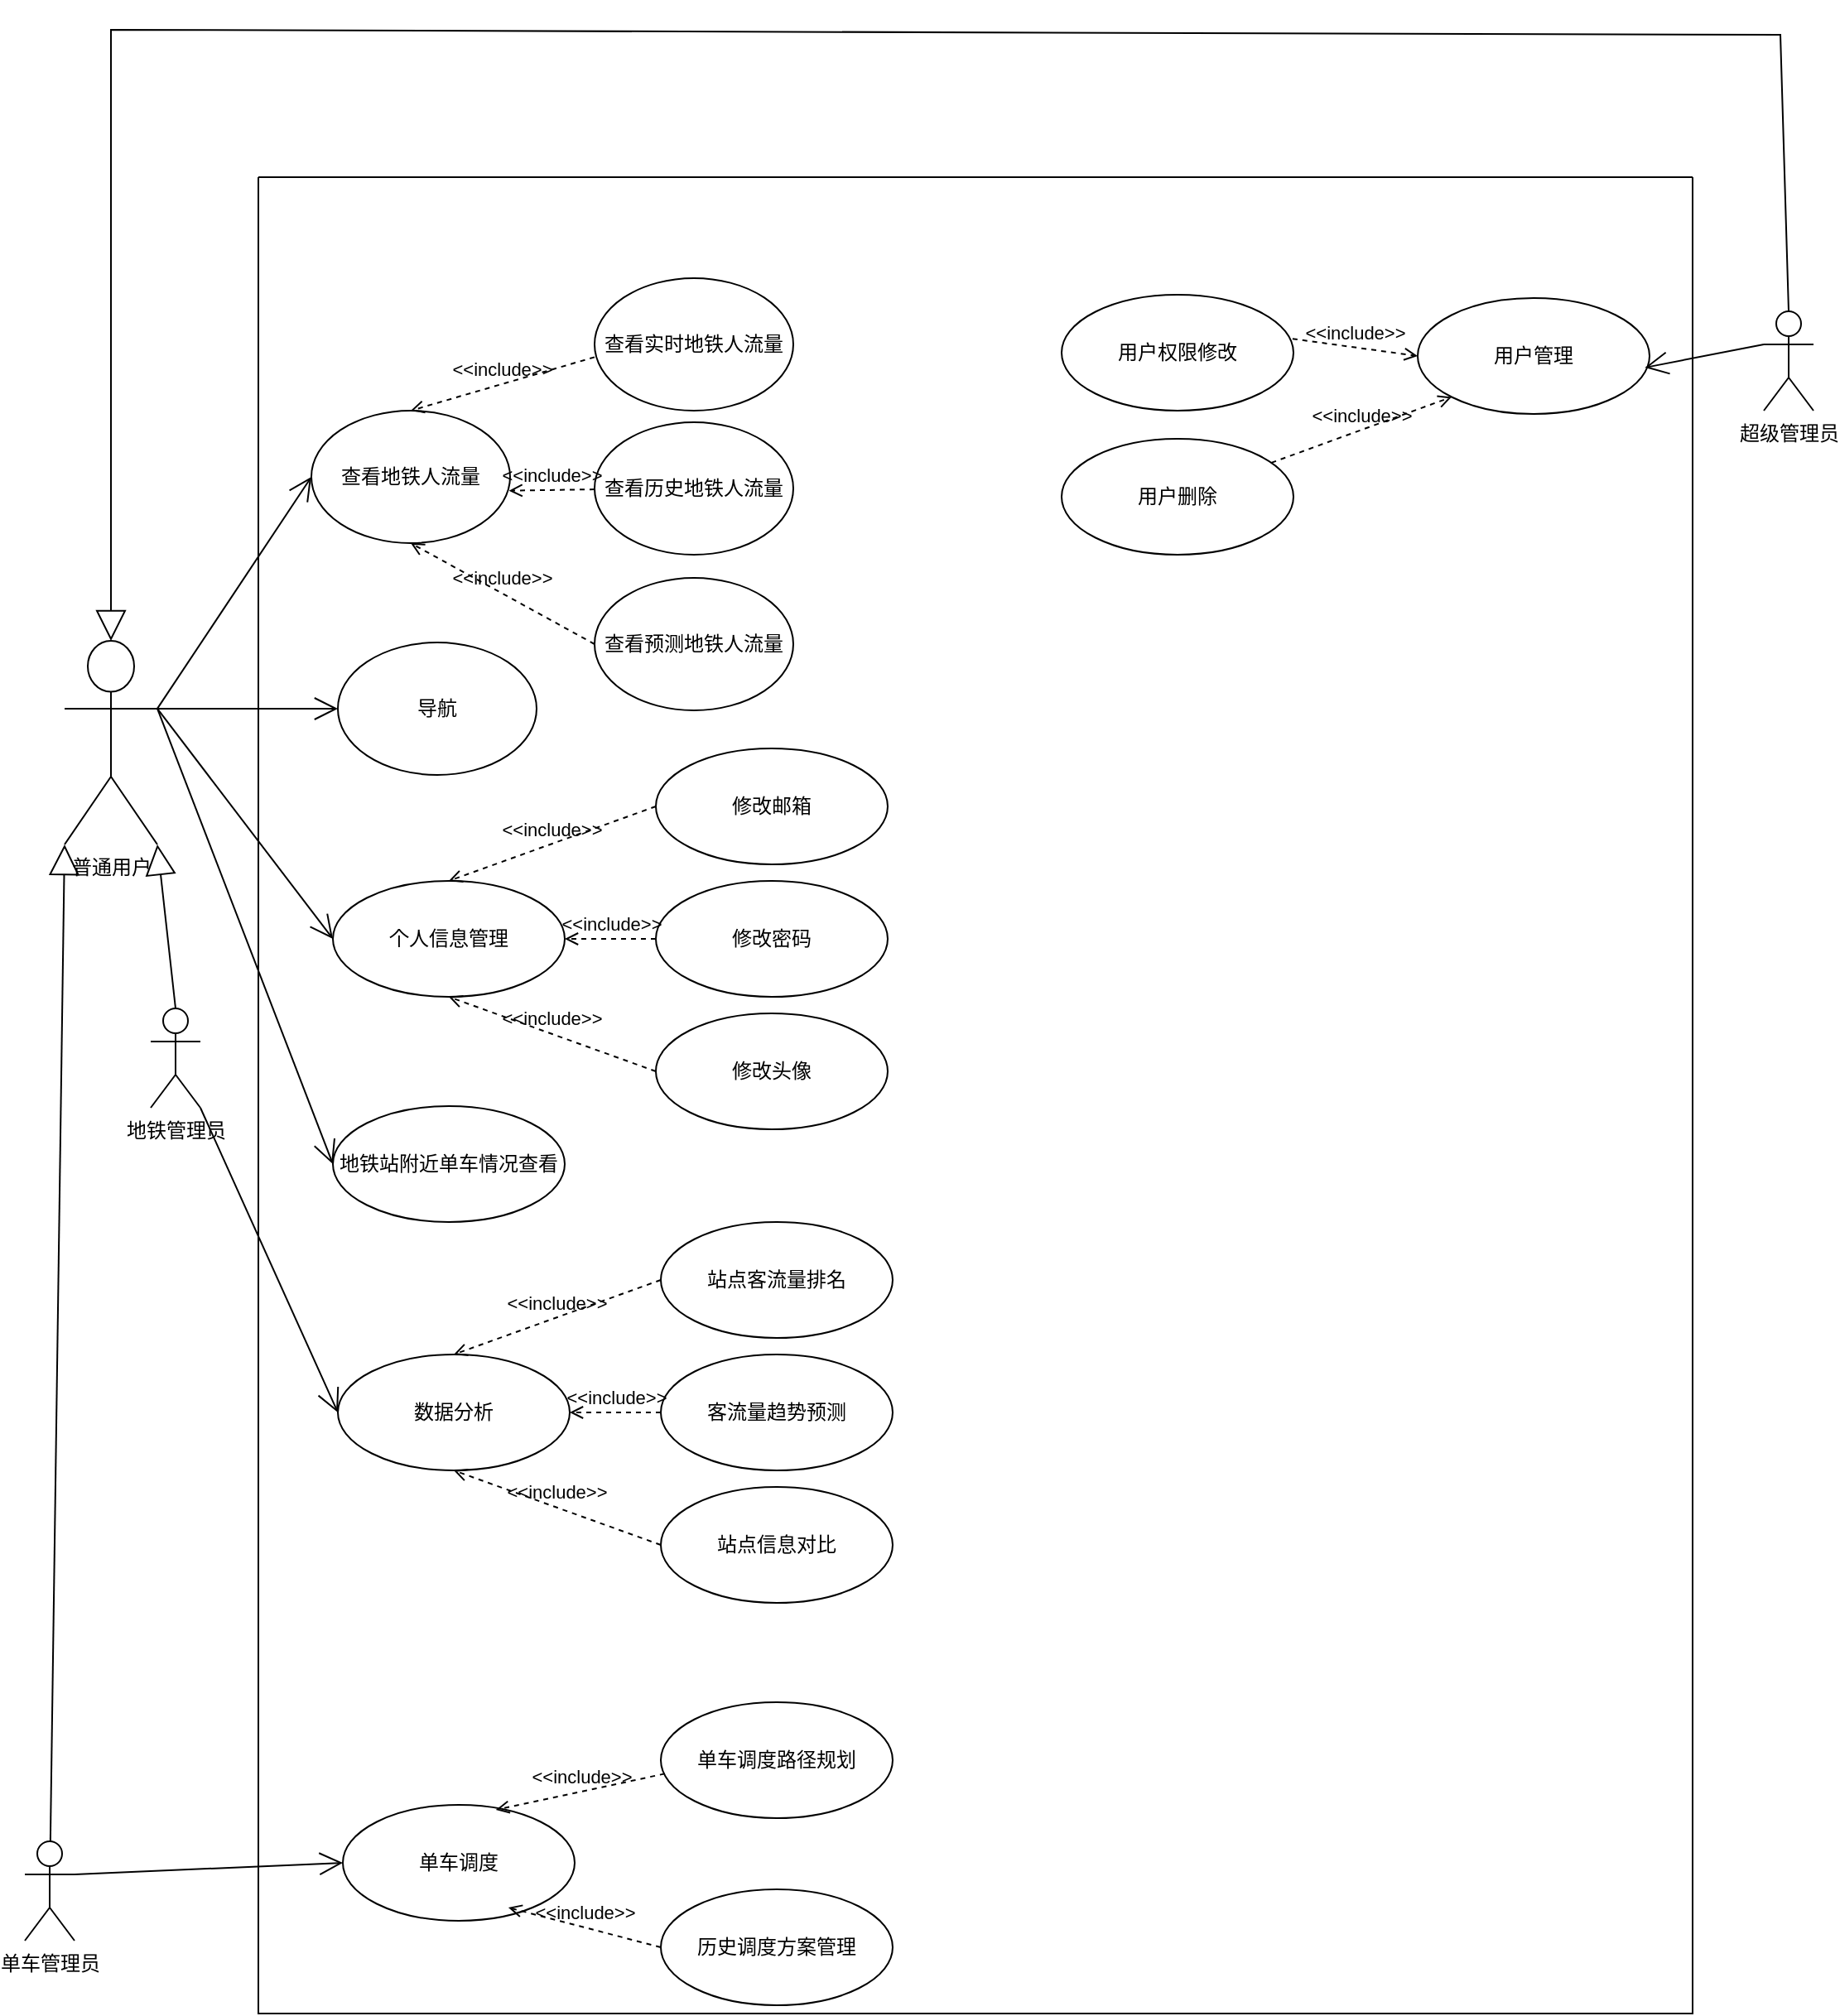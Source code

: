 <mxfile version="28.0.4">
  <diagram name="第 1 页" id="o84kC3mVbSfqN-R0YSoq">
    <mxGraphModel dx="1753" dy="2036" grid="0" gridSize="10" guides="1" tooltips="1" connect="1" arrows="1" fold="1" page="1" pageScale="1" pageWidth="1169" pageHeight="1654" math="0" shadow="0">
      <root>
        <mxCell id="0" />
        <mxCell id="1" parent="0" />
        <mxCell id="z2yshtgwUrTWsipl_77C-1" value="单车管理员" style="shape=umlActor;verticalLabelPosition=bottom;verticalAlign=top;html=1;" vertex="1" parent="1">
          <mxGeometry x="-20" y="905" width="30" height="60" as="geometry" />
        </mxCell>
        <mxCell id="z2yshtgwUrTWsipl_77C-4" value="地铁管理员" style="shape=umlActor;verticalLabelPosition=bottom;verticalAlign=top;html=1;" vertex="1" parent="1">
          <mxGeometry x="56" y="402" width="30" height="60" as="geometry" />
        </mxCell>
        <mxCell id="z2yshtgwUrTWsipl_77C-5" value="普通用户" style="shape=umlActor;verticalLabelPosition=bottom;verticalAlign=top;html=1;" vertex="1" parent="1">
          <mxGeometry x="4" y="180" width="56" height="123" as="geometry" />
        </mxCell>
        <mxCell id="z2yshtgwUrTWsipl_77C-6" value="超级管理员" style="shape=umlActor;verticalLabelPosition=bottom;verticalAlign=top;html=1;" vertex="1" parent="1">
          <mxGeometry x="1030" y="-19" width="30" height="60" as="geometry" />
        </mxCell>
        <mxCell id="z2yshtgwUrTWsipl_77C-11" value="" style="swimlane;startSize=0;" vertex="1" parent="1">
          <mxGeometry x="121" y="-100" width="866" height="1109" as="geometry" />
        </mxCell>
        <mxCell id="z2yshtgwUrTWsipl_77C-12" value="查看实时地铁人流量" style="ellipse;whiteSpace=wrap;html=1;" vertex="1" parent="z2yshtgwUrTWsipl_77C-11">
          <mxGeometry x="203" y="61" width="120" height="80" as="geometry" />
        </mxCell>
        <mxCell id="z2yshtgwUrTWsipl_77C-20" value="查看地铁人流量" style="ellipse;whiteSpace=wrap;html=1;" vertex="1" parent="z2yshtgwUrTWsipl_77C-11">
          <mxGeometry x="32" y="141" width="120" height="80" as="geometry" />
        </mxCell>
        <mxCell id="z2yshtgwUrTWsipl_77C-18" value="查看历史地铁人流量" style="ellipse;whiteSpace=wrap;html=1;" vertex="1" parent="z2yshtgwUrTWsipl_77C-11">
          <mxGeometry x="203" y="148" width="120" height="80" as="geometry" />
        </mxCell>
        <mxCell id="z2yshtgwUrTWsipl_77C-19" value="查看预测地铁人流量" style="ellipse;whiteSpace=wrap;html=1;" vertex="1" parent="z2yshtgwUrTWsipl_77C-11">
          <mxGeometry x="203" y="242" width="120" height="80" as="geometry" />
        </mxCell>
        <mxCell id="z2yshtgwUrTWsipl_77C-22" value="&amp;lt;&amp;lt;include&amp;gt;&amp;gt;" style="html=1;verticalAlign=bottom;labelBackgroundColor=none;endArrow=open;endFill=0;dashed=1;rounded=0;entryX=0.5;entryY=0;entryDx=0;entryDy=0;exitX=0;exitY=0.596;exitDx=0;exitDy=0;exitPerimeter=0;" edge="1" parent="z2yshtgwUrTWsipl_77C-11" source="z2yshtgwUrTWsipl_77C-12" target="z2yshtgwUrTWsipl_77C-20">
          <mxGeometry width="160" relative="1" as="geometry">
            <mxPoint x="186" y="70.5" as="sourcePoint" />
            <mxPoint x="346" y="70.5" as="targetPoint" />
          </mxGeometry>
        </mxCell>
        <mxCell id="z2yshtgwUrTWsipl_77C-27" value="&amp;lt;&amp;lt;include&amp;gt;&amp;gt;" style="html=1;verticalAlign=bottom;labelBackgroundColor=none;endArrow=open;endFill=0;dashed=1;rounded=0;entryX=0.994;entryY=0.604;entryDx=0;entryDy=0;entryPerimeter=0;" edge="1" parent="z2yshtgwUrTWsipl_77C-11" source="z2yshtgwUrTWsipl_77C-18" target="z2yshtgwUrTWsipl_77C-20">
          <mxGeometry width="160" relative="1" as="geometry">
            <mxPoint x="146" y="231" as="sourcePoint" />
            <mxPoint x="292" y="231" as="targetPoint" />
          </mxGeometry>
        </mxCell>
        <mxCell id="z2yshtgwUrTWsipl_77C-28" value="&amp;lt;&amp;lt;include&amp;gt;&amp;gt;" style="html=1;verticalAlign=bottom;labelBackgroundColor=none;endArrow=open;endFill=0;dashed=1;rounded=0;entryX=0.5;entryY=1;entryDx=0;entryDy=0;exitX=0;exitY=0.5;exitDx=0;exitDy=0;" edge="1" parent="z2yshtgwUrTWsipl_77C-11" source="z2yshtgwUrTWsipl_77C-19" target="z2yshtgwUrTWsipl_77C-20">
          <mxGeometry width="160" relative="1" as="geometry">
            <mxPoint x="52" y="301" as="sourcePoint" />
            <mxPoint x="212" y="301" as="targetPoint" />
          </mxGeometry>
        </mxCell>
        <mxCell id="z2yshtgwUrTWsipl_77C-29" value="个人信息管理" style="ellipse;whiteSpace=wrap;html=1;" vertex="1" parent="z2yshtgwUrTWsipl_77C-11">
          <mxGeometry x="45" y="425" width="140" height="70" as="geometry" />
        </mxCell>
        <mxCell id="z2yshtgwUrTWsipl_77C-30" value="修改邮箱" style="ellipse;whiteSpace=wrap;html=1;" vertex="1" parent="z2yshtgwUrTWsipl_77C-11">
          <mxGeometry x="240" y="345" width="140" height="70" as="geometry" />
        </mxCell>
        <mxCell id="z2yshtgwUrTWsipl_77C-33" value="&amp;lt;&amp;lt;include&amp;gt;&amp;gt;" style="html=1;verticalAlign=bottom;labelBackgroundColor=none;endArrow=open;endFill=0;dashed=1;rounded=0;entryX=0.5;entryY=0;entryDx=0;entryDy=0;exitX=0;exitY=0.5;exitDx=0;exitDy=0;" edge="1" parent="z2yshtgwUrTWsipl_77C-11" source="z2yshtgwUrTWsipl_77C-30" target="z2yshtgwUrTWsipl_77C-29">
          <mxGeometry width="160" relative="1" as="geometry">
            <mxPoint x="90" y="385" as="sourcePoint" />
            <mxPoint x="250" y="385" as="targetPoint" />
          </mxGeometry>
        </mxCell>
        <mxCell id="z2yshtgwUrTWsipl_77C-32" value="修改头像" style="ellipse;whiteSpace=wrap;html=1;" vertex="1" parent="z2yshtgwUrTWsipl_77C-11">
          <mxGeometry x="240" y="505" width="140" height="70" as="geometry" />
        </mxCell>
        <mxCell id="z2yshtgwUrTWsipl_77C-35" value="&amp;lt;&amp;lt;include&amp;gt;&amp;gt;" style="html=1;verticalAlign=bottom;labelBackgroundColor=none;endArrow=open;endFill=0;dashed=1;rounded=0;entryX=0.5;entryY=1;entryDx=0;entryDy=0;exitX=0;exitY=0.5;exitDx=0;exitDy=0;" edge="1" parent="z2yshtgwUrTWsipl_77C-11" source="z2yshtgwUrTWsipl_77C-32" target="z2yshtgwUrTWsipl_77C-29">
          <mxGeometry width="160" relative="1" as="geometry">
            <mxPoint x="40" y="565" as="sourcePoint" />
            <mxPoint x="200" y="565" as="targetPoint" />
          </mxGeometry>
        </mxCell>
        <mxCell id="z2yshtgwUrTWsipl_77C-31" value="修改密码" style="ellipse;whiteSpace=wrap;html=1;" vertex="1" parent="z2yshtgwUrTWsipl_77C-11">
          <mxGeometry x="240" y="425" width="140" height="70" as="geometry" />
        </mxCell>
        <mxCell id="z2yshtgwUrTWsipl_77C-34" value="&amp;lt;&amp;lt;include&amp;gt;&amp;gt;" style="html=1;verticalAlign=bottom;labelBackgroundColor=none;endArrow=open;endFill=0;dashed=1;rounded=0;entryX=1;entryY=0.5;entryDx=0;entryDy=0;exitX=0;exitY=0.5;exitDx=0;exitDy=0;" edge="1" parent="z2yshtgwUrTWsipl_77C-11" source="z2yshtgwUrTWsipl_77C-31" target="z2yshtgwUrTWsipl_77C-29">
          <mxGeometry width="160" relative="1" as="geometry">
            <mxPoint x="200" y="525" as="sourcePoint" />
            <mxPoint x="360" y="525" as="targetPoint" />
          </mxGeometry>
        </mxCell>
        <mxCell id="z2yshtgwUrTWsipl_77C-45" value="导航" style="ellipse;whiteSpace=wrap;html=1;" vertex="1" parent="z2yshtgwUrTWsipl_77C-11">
          <mxGeometry x="48" y="281" width="120" height="80" as="geometry" />
        </mxCell>
        <mxCell id="z2yshtgwUrTWsipl_77C-54" value="数据分析" style="ellipse;whiteSpace=wrap;html=1;" vertex="1" parent="z2yshtgwUrTWsipl_77C-11">
          <mxGeometry x="48" y="711" width="140" height="70" as="geometry" />
        </mxCell>
        <mxCell id="z2yshtgwUrTWsipl_77C-55" value="站点客流量排名" style="ellipse;whiteSpace=wrap;html=1;" vertex="1" parent="z2yshtgwUrTWsipl_77C-11">
          <mxGeometry x="243" y="631" width="140" height="70" as="geometry" />
        </mxCell>
        <mxCell id="z2yshtgwUrTWsipl_77C-56" value="&amp;lt;&amp;lt;include&amp;gt;&amp;gt;" style="html=1;verticalAlign=bottom;labelBackgroundColor=none;endArrow=open;endFill=0;dashed=1;rounded=0;entryX=0.5;entryY=0;entryDx=0;entryDy=0;exitX=0;exitY=0.5;exitDx=0;exitDy=0;" edge="1" parent="z2yshtgwUrTWsipl_77C-11" source="z2yshtgwUrTWsipl_77C-55" target="z2yshtgwUrTWsipl_77C-54">
          <mxGeometry width="160" relative="1" as="geometry">
            <mxPoint x="93" y="671" as="sourcePoint" />
            <mxPoint x="253" y="671" as="targetPoint" />
          </mxGeometry>
        </mxCell>
        <mxCell id="z2yshtgwUrTWsipl_77C-57" value="站点信息对比" style="ellipse;whiteSpace=wrap;html=1;" vertex="1" parent="z2yshtgwUrTWsipl_77C-11">
          <mxGeometry x="243" y="791" width="140" height="70" as="geometry" />
        </mxCell>
        <mxCell id="z2yshtgwUrTWsipl_77C-58" value="&amp;lt;&amp;lt;include&amp;gt;&amp;gt;" style="html=1;verticalAlign=bottom;labelBackgroundColor=none;endArrow=open;endFill=0;dashed=1;rounded=0;entryX=0.5;entryY=1;entryDx=0;entryDy=0;exitX=0;exitY=0.5;exitDx=0;exitDy=0;" edge="1" parent="z2yshtgwUrTWsipl_77C-11" source="z2yshtgwUrTWsipl_77C-57" target="z2yshtgwUrTWsipl_77C-54">
          <mxGeometry width="160" relative="1" as="geometry">
            <mxPoint x="43" y="851" as="sourcePoint" />
            <mxPoint x="203" y="851" as="targetPoint" />
          </mxGeometry>
        </mxCell>
        <mxCell id="z2yshtgwUrTWsipl_77C-59" value="客流量趋势预测" style="ellipse;whiteSpace=wrap;html=1;" vertex="1" parent="z2yshtgwUrTWsipl_77C-11">
          <mxGeometry x="243" y="711" width="140" height="70" as="geometry" />
        </mxCell>
        <mxCell id="z2yshtgwUrTWsipl_77C-60" value="&amp;lt;&amp;lt;include&amp;gt;&amp;gt;" style="html=1;verticalAlign=bottom;labelBackgroundColor=none;endArrow=open;endFill=0;dashed=1;rounded=0;entryX=1;entryY=0.5;entryDx=0;entryDy=0;exitX=0;exitY=0.5;exitDx=0;exitDy=0;" edge="1" parent="z2yshtgwUrTWsipl_77C-11" source="z2yshtgwUrTWsipl_77C-59" target="z2yshtgwUrTWsipl_77C-54">
          <mxGeometry width="160" relative="1" as="geometry">
            <mxPoint x="203" y="811" as="sourcePoint" />
            <mxPoint x="363" y="811" as="targetPoint" />
          </mxGeometry>
        </mxCell>
        <mxCell id="z2yshtgwUrTWsipl_77C-63" value="地铁站附近单车情况查看" style="ellipse;whiteSpace=wrap;html=1;" vertex="1" parent="z2yshtgwUrTWsipl_77C-11">
          <mxGeometry x="45" y="561" width="140" height="70" as="geometry" />
        </mxCell>
        <mxCell id="z2yshtgwUrTWsipl_77C-65" value="单车调度" style="ellipse;whiteSpace=wrap;html=1;" vertex="1" parent="z2yshtgwUrTWsipl_77C-11">
          <mxGeometry x="51" y="983" width="140" height="70" as="geometry" />
        </mxCell>
        <mxCell id="z2yshtgwUrTWsipl_77C-67" value="单车调度路径规划" style="ellipse;whiteSpace=wrap;html=1;" vertex="1" parent="z2yshtgwUrTWsipl_77C-11">
          <mxGeometry x="243" y="921" width="140" height="70" as="geometry" />
        </mxCell>
        <mxCell id="z2yshtgwUrTWsipl_77C-68" value="历史调度方案管理" style="ellipse;whiteSpace=wrap;html=1;" vertex="1" parent="z2yshtgwUrTWsipl_77C-11">
          <mxGeometry x="243" y="1034" width="140" height="70" as="geometry" />
        </mxCell>
        <mxCell id="z2yshtgwUrTWsipl_77C-69" value="用户管理" style="ellipse;whiteSpace=wrap;html=1;" vertex="1" parent="z2yshtgwUrTWsipl_77C-11">
          <mxGeometry x="700" y="73" width="140" height="70" as="geometry" />
        </mxCell>
        <mxCell id="z2yshtgwUrTWsipl_77C-70" value="用户权限修改" style="ellipse;whiteSpace=wrap;html=1;" vertex="1" parent="z2yshtgwUrTWsipl_77C-11">
          <mxGeometry x="485" y="71" width="140" height="70" as="geometry" />
        </mxCell>
        <mxCell id="z2yshtgwUrTWsipl_77C-71" value="用户删除" style="ellipse;whiteSpace=wrap;html=1;" vertex="1" parent="z2yshtgwUrTWsipl_77C-11">
          <mxGeometry x="485" y="158" width="140" height="70" as="geometry" />
        </mxCell>
        <mxCell id="z2yshtgwUrTWsipl_77C-72" value="&amp;lt;&amp;lt;include&amp;gt;&amp;gt;" style="html=1;verticalAlign=bottom;labelBackgroundColor=none;endArrow=open;endFill=0;dashed=1;rounded=0;exitX=0.017;exitY=0.617;exitDx=0;exitDy=0;exitPerimeter=0;entryX=0.66;entryY=0.043;entryDx=0;entryDy=0;entryPerimeter=0;" edge="1" parent="z2yshtgwUrTWsipl_77C-11" source="z2yshtgwUrTWsipl_77C-67" target="z2yshtgwUrTWsipl_77C-65">
          <mxGeometry width="160" relative="1" as="geometry">
            <mxPoint x="216" y="1013" as="sourcePoint" />
            <mxPoint x="376" y="1013" as="targetPoint" />
          </mxGeometry>
        </mxCell>
        <mxCell id="z2yshtgwUrTWsipl_77C-73" value="&amp;lt;&amp;lt;include&amp;gt;&amp;gt;" style="html=1;verticalAlign=bottom;labelBackgroundColor=none;endArrow=open;endFill=0;dashed=1;rounded=0;entryX=0.714;entryY=0.886;entryDx=0;entryDy=0;entryPerimeter=0;exitX=0;exitY=0.5;exitDx=0;exitDy=0;" edge="1" parent="z2yshtgwUrTWsipl_77C-11" source="z2yshtgwUrTWsipl_77C-68" target="z2yshtgwUrTWsipl_77C-65">
          <mxGeometry width="160" relative="1" as="geometry">
            <mxPoint x="117" y="1118" as="sourcePoint" />
            <mxPoint x="277" y="1118" as="targetPoint" />
          </mxGeometry>
        </mxCell>
        <mxCell id="z2yshtgwUrTWsipl_77C-74" value="&amp;lt;&amp;lt;include&amp;gt;&amp;gt;" style="html=1;verticalAlign=bottom;labelBackgroundColor=none;endArrow=open;endFill=0;dashed=1;rounded=0;exitX=0.996;exitY=0.38;exitDx=0;exitDy=0;exitPerimeter=0;entryX=0;entryY=0.5;entryDx=0;entryDy=0;" edge="1" parent="z2yshtgwUrTWsipl_77C-11" source="z2yshtgwUrTWsipl_77C-70" target="z2yshtgwUrTWsipl_77C-69">
          <mxGeometry width="160" relative="1" as="geometry">
            <mxPoint x="660" y="108" as="sourcePoint" />
            <mxPoint x="708.58" y="146.19" as="targetPoint" />
          </mxGeometry>
        </mxCell>
        <mxCell id="z2yshtgwUrTWsipl_77C-76" value="&amp;lt;&amp;lt;include&amp;gt;&amp;gt;" style="html=1;verticalAlign=bottom;labelBackgroundColor=none;endArrow=open;endFill=0;dashed=1;rounded=0;entryX=0;entryY=1;entryDx=0;entryDy=0;" edge="1" parent="z2yshtgwUrTWsipl_77C-11" source="z2yshtgwUrTWsipl_77C-71" target="z2yshtgwUrTWsipl_77C-69">
          <mxGeometry width="160" relative="1" as="geometry">
            <mxPoint x="250" y="153" as="sourcePoint" />
            <mxPoint x="717.54" y="183.5" as="targetPoint" />
          </mxGeometry>
        </mxCell>
        <mxCell id="z2yshtgwUrTWsipl_77C-38" value="" style="endArrow=block;endSize=16;endFill=0;html=1;rounded=0;entryX=1;entryY=1;entryDx=0;entryDy=0;entryPerimeter=0;exitX=0.5;exitY=0;exitDx=0;exitDy=0;exitPerimeter=0;" edge="1" parent="1" source="z2yshtgwUrTWsipl_77C-4" target="z2yshtgwUrTWsipl_77C-5">
          <mxGeometry width="160" relative="1" as="geometry">
            <mxPoint x="-50" y="330" as="sourcePoint" />
            <mxPoint x="110" y="330" as="targetPoint" />
          </mxGeometry>
        </mxCell>
        <mxCell id="z2yshtgwUrTWsipl_77C-39" value="" style="endArrow=block;endSize=16;endFill=0;html=1;rounded=0;entryX=0;entryY=1;entryDx=0;entryDy=0;entryPerimeter=0;" edge="1" parent="1" source="z2yshtgwUrTWsipl_77C-1" target="z2yshtgwUrTWsipl_77C-5">
          <mxGeometry width="160" relative="1" as="geometry">
            <mxPoint x="85" y="180" as="sourcePoint" />
            <mxPoint x="85" y="180" as="targetPoint" />
          </mxGeometry>
        </mxCell>
        <mxCell id="z2yshtgwUrTWsipl_77C-43" value="" style="endArrow=open;endFill=1;endSize=12;html=1;rounded=0;exitX=1;exitY=0.333;exitDx=0;exitDy=0;exitPerimeter=0;entryX=0;entryY=0.5;entryDx=0;entryDy=0;" edge="1" parent="1" source="z2yshtgwUrTWsipl_77C-5" target="z2yshtgwUrTWsipl_77C-20">
          <mxGeometry width="160" relative="1" as="geometry">
            <mxPoint x="70" y="180" as="sourcePoint" />
            <mxPoint x="230" y="180" as="targetPoint" />
            <Array as="points" />
          </mxGeometry>
        </mxCell>
        <mxCell id="z2yshtgwUrTWsipl_77C-44" value="" style="endArrow=open;endFill=1;endSize=12;html=1;rounded=0;exitX=1;exitY=0.333;exitDx=0;exitDy=0;exitPerimeter=0;entryX=0;entryY=0.5;entryDx=0;entryDy=0;" edge="1" parent="1" source="z2yshtgwUrTWsipl_77C-5" target="z2yshtgwUrTWsipl_77C-29">
          <mxGeometry width="160" relative="1" as="geometry">
            <mxPoint x="80" y="250" as="sourcePoint" />
            <mxPoint x="240" y="250" as="targetPoint" />
          </mxGeometry>
        </mxCell>
        <mxCell id="z2yshtgwUrTWsipl_77C-46" value="" style="endArrow=open;endFill=1;endSize=12;html=1;rounded=0;exitX=1;exitY=0.333;exitDx=0;exitDy=0;exitPerimeter=0;entryX=0;entryY=0.5;entryDx=0;entryDy=0;" edge="1" parent="1" source="z2yshtgwUrTWsipl_77C-5" target="z2yshtgwUrTWsipl_77C-45">
          <mxGeometry width="160" relative="1" as="geometry">
            <mxPoint x="78" y="230" as="sourcePoint" />
            <mxPoint x="238" y="230" as="targetPoint" />
          </mxGeometry>
        </mxCell>
        <mxCell id="z2yshtgwUrTWsipl_77C-62" value="" style="endArrow=open;endFill=1;endSize=12;html=1;rounded=0;exitX=1;exitY=1;exitDx=0;exitDy=0;exitPerimeter=0;entryX=0;entryY=0.5;entryDx=0;entryDy=0;" edge="1" parent="1" source="z2yshtgwUrTWsipl_77C-4" target="z2yshtgwUrTWsipl_77C-54">
          <mxGeometry width="160" relative="1" as="geometry">
            <mxPoint x="80" y="591" as="sourcePoint" />
            <mxPoint x="240" y="591" as="targetPoint" />
          </mxGeometry>
        </mxCell>
        <mxCell id="z2yshtgwUrTWsipl_77C-64" value="" style="endArrow=open;endFill=1;endSize=12;html=1;rounded=0;exitX=1;exitY=0.333;exitDx=0;exitDy=0;exitPerimeter=0;entryX=0;entryY=0.5;entryDx=0;entryDy=0;" edge="1" parent="1" source="z2yshtgwUrTWsipl_77C-5" target="z2yshtgwUrTWsipl_77C-63">
          <mxGeometry width="160" relative="1" as="geometry">
            <mxPoint x="50" y="533" as="sourcePoint" />
            <mxPoint x="210" y="533" as="targetPoint" />
          </mxGeometry>
        </mxCell>
        <mxCell id="z2yshtgwUrTWsipl_77C-66" value="" style="endArrow=open;endFill=1;endSize=12;html=1;rounded=0;exitX=1;exitY=0.333;exitDx=0;exitDy=0;exitPerimeter=0;entryX=0;entryY=0.5;entryDx=0;entryDy=0;" edge="1" parent="1" source="z2yshtgwUrTWsipl_77C-1" target="z2yshtgwUrTWsipl_77C-65">
          <mxGeometry width="160" relative="1" as="geometry">
            <mxPoint x="30" y="933" as="sourcePoint" />
            <mxPoint x="190" y="933" as="targetPoint" />
          </mxGeometry>
        </mxCell>
        <mxCell id="z2yshtgwUrTWsipl_77C-79" value="" style="endArrow=open;endFill=1;endSize=12;html=1;rounded=0;entryX=0.98;entryY=0.6;entryDx=0;entryDy=0;entryPerimeter=0;exitX=0;exitY=0.333;exitDx=0;exitDy=0;exitPerimeter=0;" edge="1" parent="1" source="z2yshtgwUrTWsipl_77C-6" target="z2yshtgwUrTWsipl_77C-69">
          <mxGeometry width="160" relative="1" as="geometry">
            <mxPoint x="762" y="187" as="sourcePoint" />
            <mxPoint x="922" y="187" as="targetPoint" />
          </mxGeometry>
        </mxCell>
        <mxCell id="z2yshtgwUrTWsipl_77C-80" value="" style="endArrow=block;endSize=16;endFill=0;html=1;rounded=0;entryX=0.5;entryY=0;entryDx=0;entryDy=0;entryPerimeter=0;exitX=0.5;exitY=0;exitDx=0;exitDy=0;exitPerimeter=0;" edge="1" parent="1" source="z2yshtgwUrTWsipl_77C-6" target="z2yshtgwUrTWsipl_77C-5">
          <mxGeometry width="160" relative="1" as="geometry">
            <mxPoint x="1017" y="-107" as="sourcePoint" />
            <mxPoint x="1006" y="-206" as="targetPoint" />
            <Array as="points">
              <mxPoint x="1040" y="-186" />
              <mxPoint x="32" y="-189" />
            </Array>
          </mxGeometry>
        </mxCell>
      </root>
    </mxGraphModel>
  </diagram>
</mxfile>
